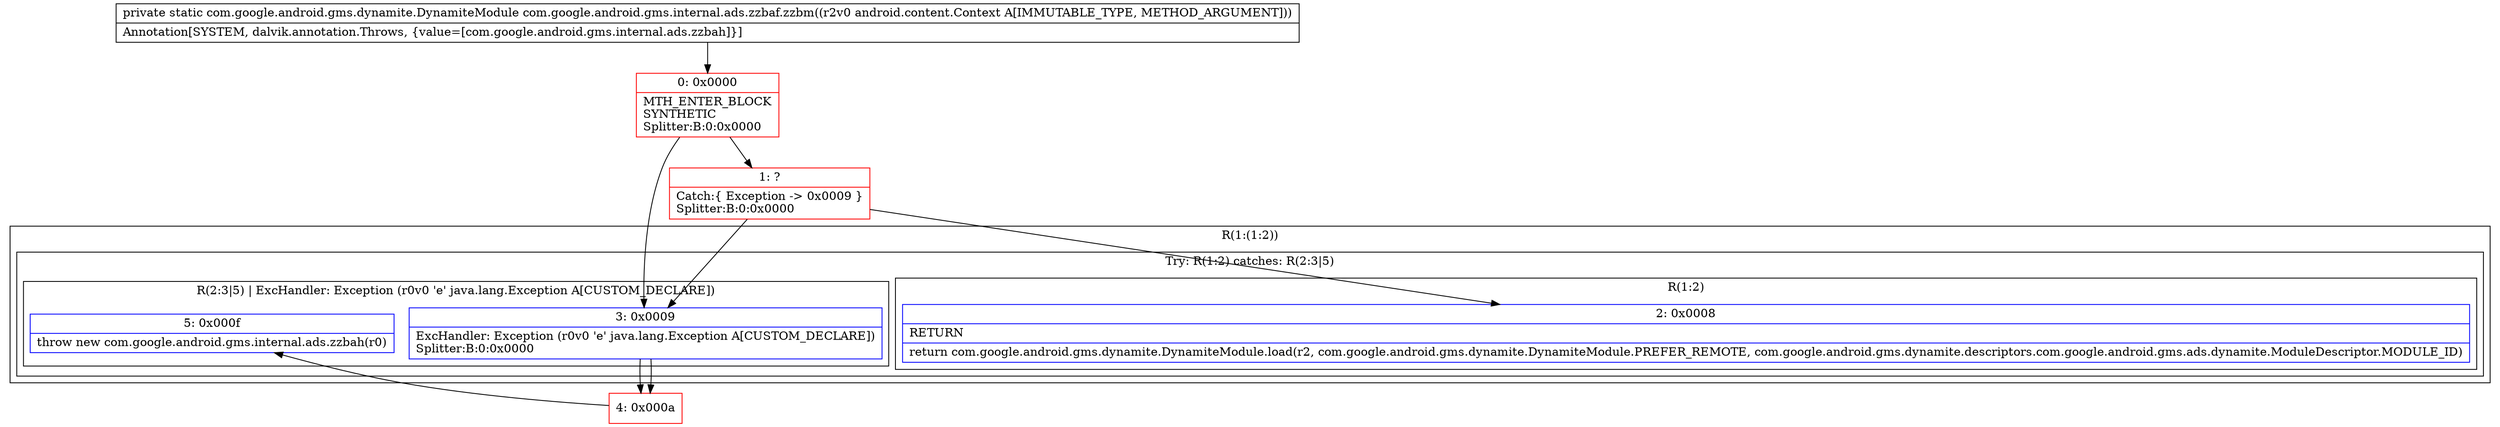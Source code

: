 digraph "CFG forcom.google.android.gms.internal.ads.zzbaf.zzbm(Landroid\/content\/Context;)Lcom\/google\/android\/gms\/dynamite\/DynamiteModule;" {
subgraph cluster_Region_589265413 {
label = "R(1:(1:2))";
node [shape=record,color=blue];
subgraph cluster_TryCatchRegion_477740319 {
label = "Try: R(1:2) catches: R(2:3|5)";
node [shape=record,color=blue];
subgraph cluster_Region_544200147 {
label = "R(1:2)";
node [shape=record,color=blue];
Node_2 [shape=record,label="{2\:\ 0x0008|RETURN\l|return com.google.android.gms.dynamite.DynamiteModule.load(r2, com.google.android.gms.dynamite.DynamiteModule.PREFER_REMOTE, com.google.android.gms.dynamite.descriptors.com.google.android.gms.ads.dynamite.ModuleDescriptor.MODULE_ID)\l}"];
}
subgraph cluster_Region_2147091078 {
label = "R(2:3|5) | ExcHandler: Exception (r0v0 'e' java.lang.Exception A[CUSTOM_DECLARE])\l";
node [shape=record,color=blue];
Node_3 [shape=record,label="{3\:\ 0x0009|ExcHandler: Exception (r0v0 'e' java.lang.Exception A[CUSTOM_DECLARE])\lSplitter:B:0:0x0000\l}"];
Node_5 [shape=record,label="{5\:\ 0x000f|throw new com.google.android.gms.internal.ads.zzbah(r0)\l}"];
}
}
}
subgraph cluster_Region_2147091078 {
label = "R(2:3|5) | ExcHandler: Exception (r0v0 'e' java.lang.Exception A[CUSTOM_DECLARE])\l";
node [shape=record,color=blue];
Node_3 [shape=record,label="{3\:\ 0x0009|ExcHandler: Exception (r0v0 'e' java.lang.Exception A[CUSTOM_DECLARE])\lSplitter:B:0:0x0000\l}"];
Node_5 [shape=record,label="{5\:\ 0x000f|throw new com.google.android.gms.internal.ads.zzbah(r0)\l}"];
}
Node_0 [shape=record,color=red,label="{0\:\ 0x0000|MTH_ENTER_BLOCK\lSYNTHETIC\lSplitter:B:0:0x0000\l}"];
Node_1 [shape=record,color=red,label="{1\:\ ?|Catch:\{ Exception \-\> 0x0009 \}\lSplitter:B:0:0x0000\l}"];
Node_4 [shape=record,color=red,label="{4\:\ 0x000a}"];
MethodNode[shape=record,label="{private static com.google.android.gms.dynamite.DynamiteModule com.google.android.gms.internal.ads.zzbaf.zzbm((r2v0 android.content.Context A[IMMUTABLE_TYPE, METHOD_ARGUMENT]))  | Annotation[SYSTEM, dalvik.annotation.Throws, \{value=[com.google.android.gms.internal.ads.zzbah]\}]\l}"];
MethodNode -> Node_0;
Node_3 -> Node_4;
Node_3 -> Node_4;
Node_0 -> Node_1;
Node_0 -> Node_3;
Node_1 -> Node_3;
Node_1 -> Node_2;
Node_4 -> Node_5;
}

